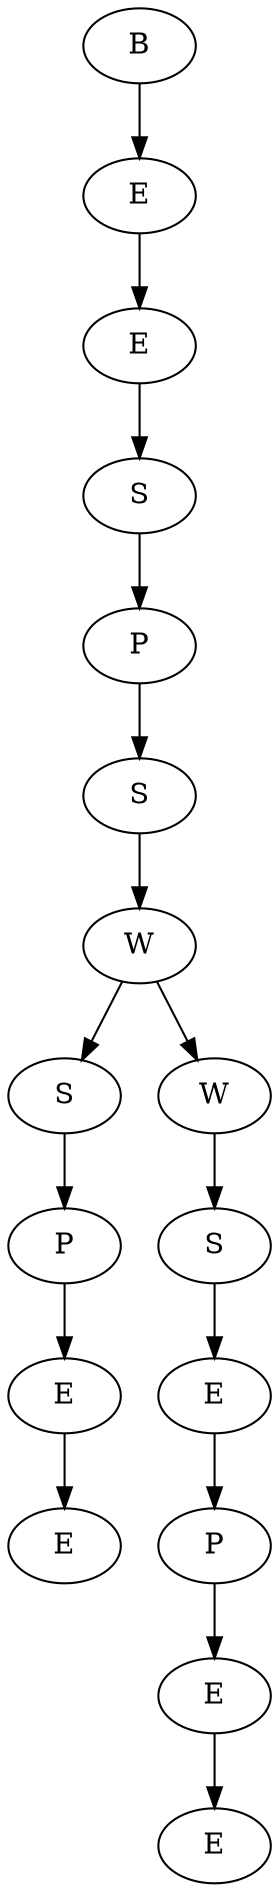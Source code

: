 digraph G{
15711808[label="E"]
15711776[label="E"]
15711776->15711808;
15711680[label="P"]
15711680->15711776;
15711744[label="S"]
15711744->15711680;
15711296[label="E"]
15711456[label="E"]
15711456->15711296;
15711520[label="P"]
15711520->15711456;
15711616[label="E"]
15711616->15711520;
15711872[label="S"]
15711872->15711616;
15711072[label="W"]
15711072->15711872;
15711968[label="W"]
15711968->15711744;
15711968->15711072;
15711232[label="S"]
15711232->15711968;
15711648[label="P"]
15711648->15711232;
15711904[label="S"]
15711904->15711648;
15706368[label="E"]
15706368->15711904;
15692448[label="E"]
15692448->15706368;
15691928[label="B"]
15691928->15692448;
}
